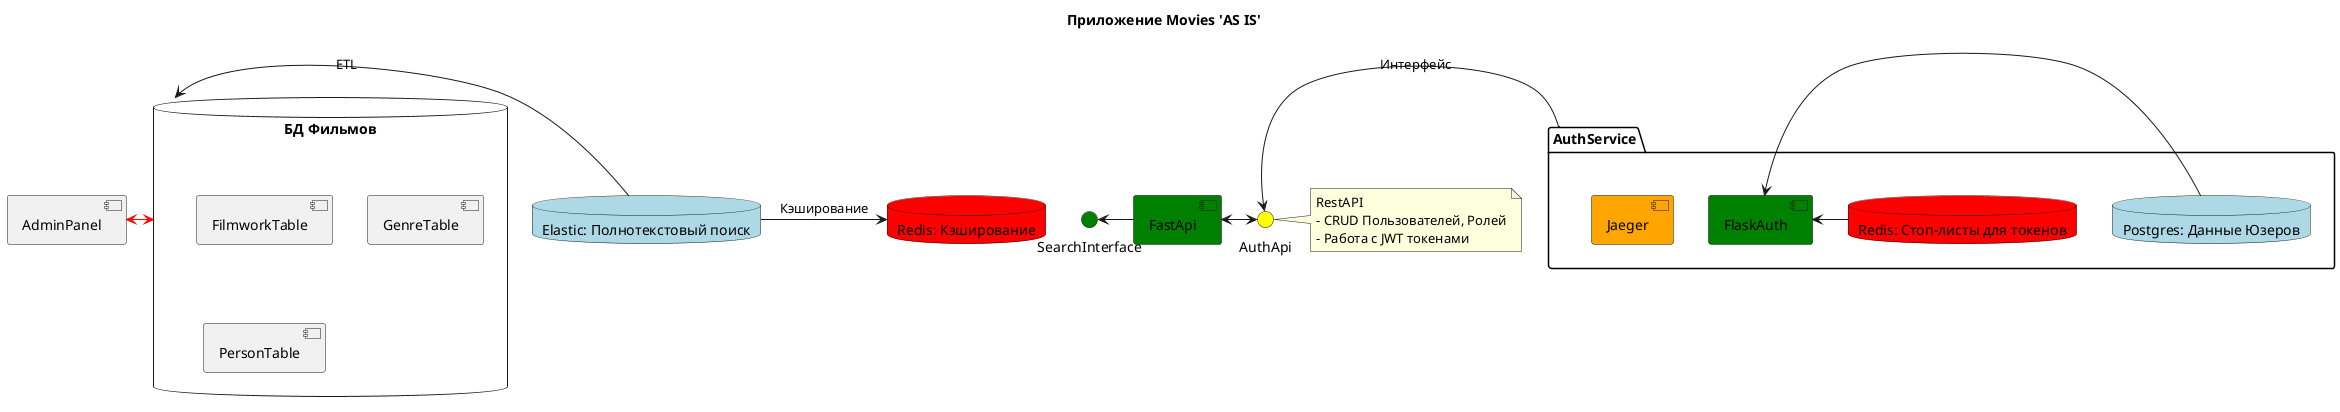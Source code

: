 @startuml
skinparam componentStyle uml2

title Приложение Movies 'AS IS'


component AdminPanel

database "Elastic: Полнотекстовый поиск" as ElasticSearch #Lightblue
database "Redis: Кэширование" as RedisSearchCashing #Red

database "БД Фильмов" as PostgreMovies {
component FilmworkTable
component GenreTable
component PersonTable
}

' Компоненты FastAPI
component FastApi #Green
interface SearchInterface #Green

' Компоненты сервиса аутентификации
package AuthService {
database "Redis: Стоп-листы для токенов" as RedisTokens #Red
database "Postgres: Данные Юзеров" as PostgreUsers #Lightblue
component FlaskAuth #Green
component Jaeger #Orange
}

interface AuthApi #Yellow


' Взаимодействия
AdminPanel <-[#red]> PostgreMovies

ElasticSearch -> PostgreMovies: ETL
ElasticSearch -> RedisSearchCashing: Кэширование
SearchInterface <- FastApi

' Взаимодействия внутри AuthService
AuthService -> AuthApi: Интерфейс
FastApi <-> AuthApi
note right
RestAPI
- CRUD Пользователей, Ролей
- Работа с JWT токенами
end note
FlaskAuth <- PostgreUsers
FlaskAuth <- RedisTokens


@enduml
